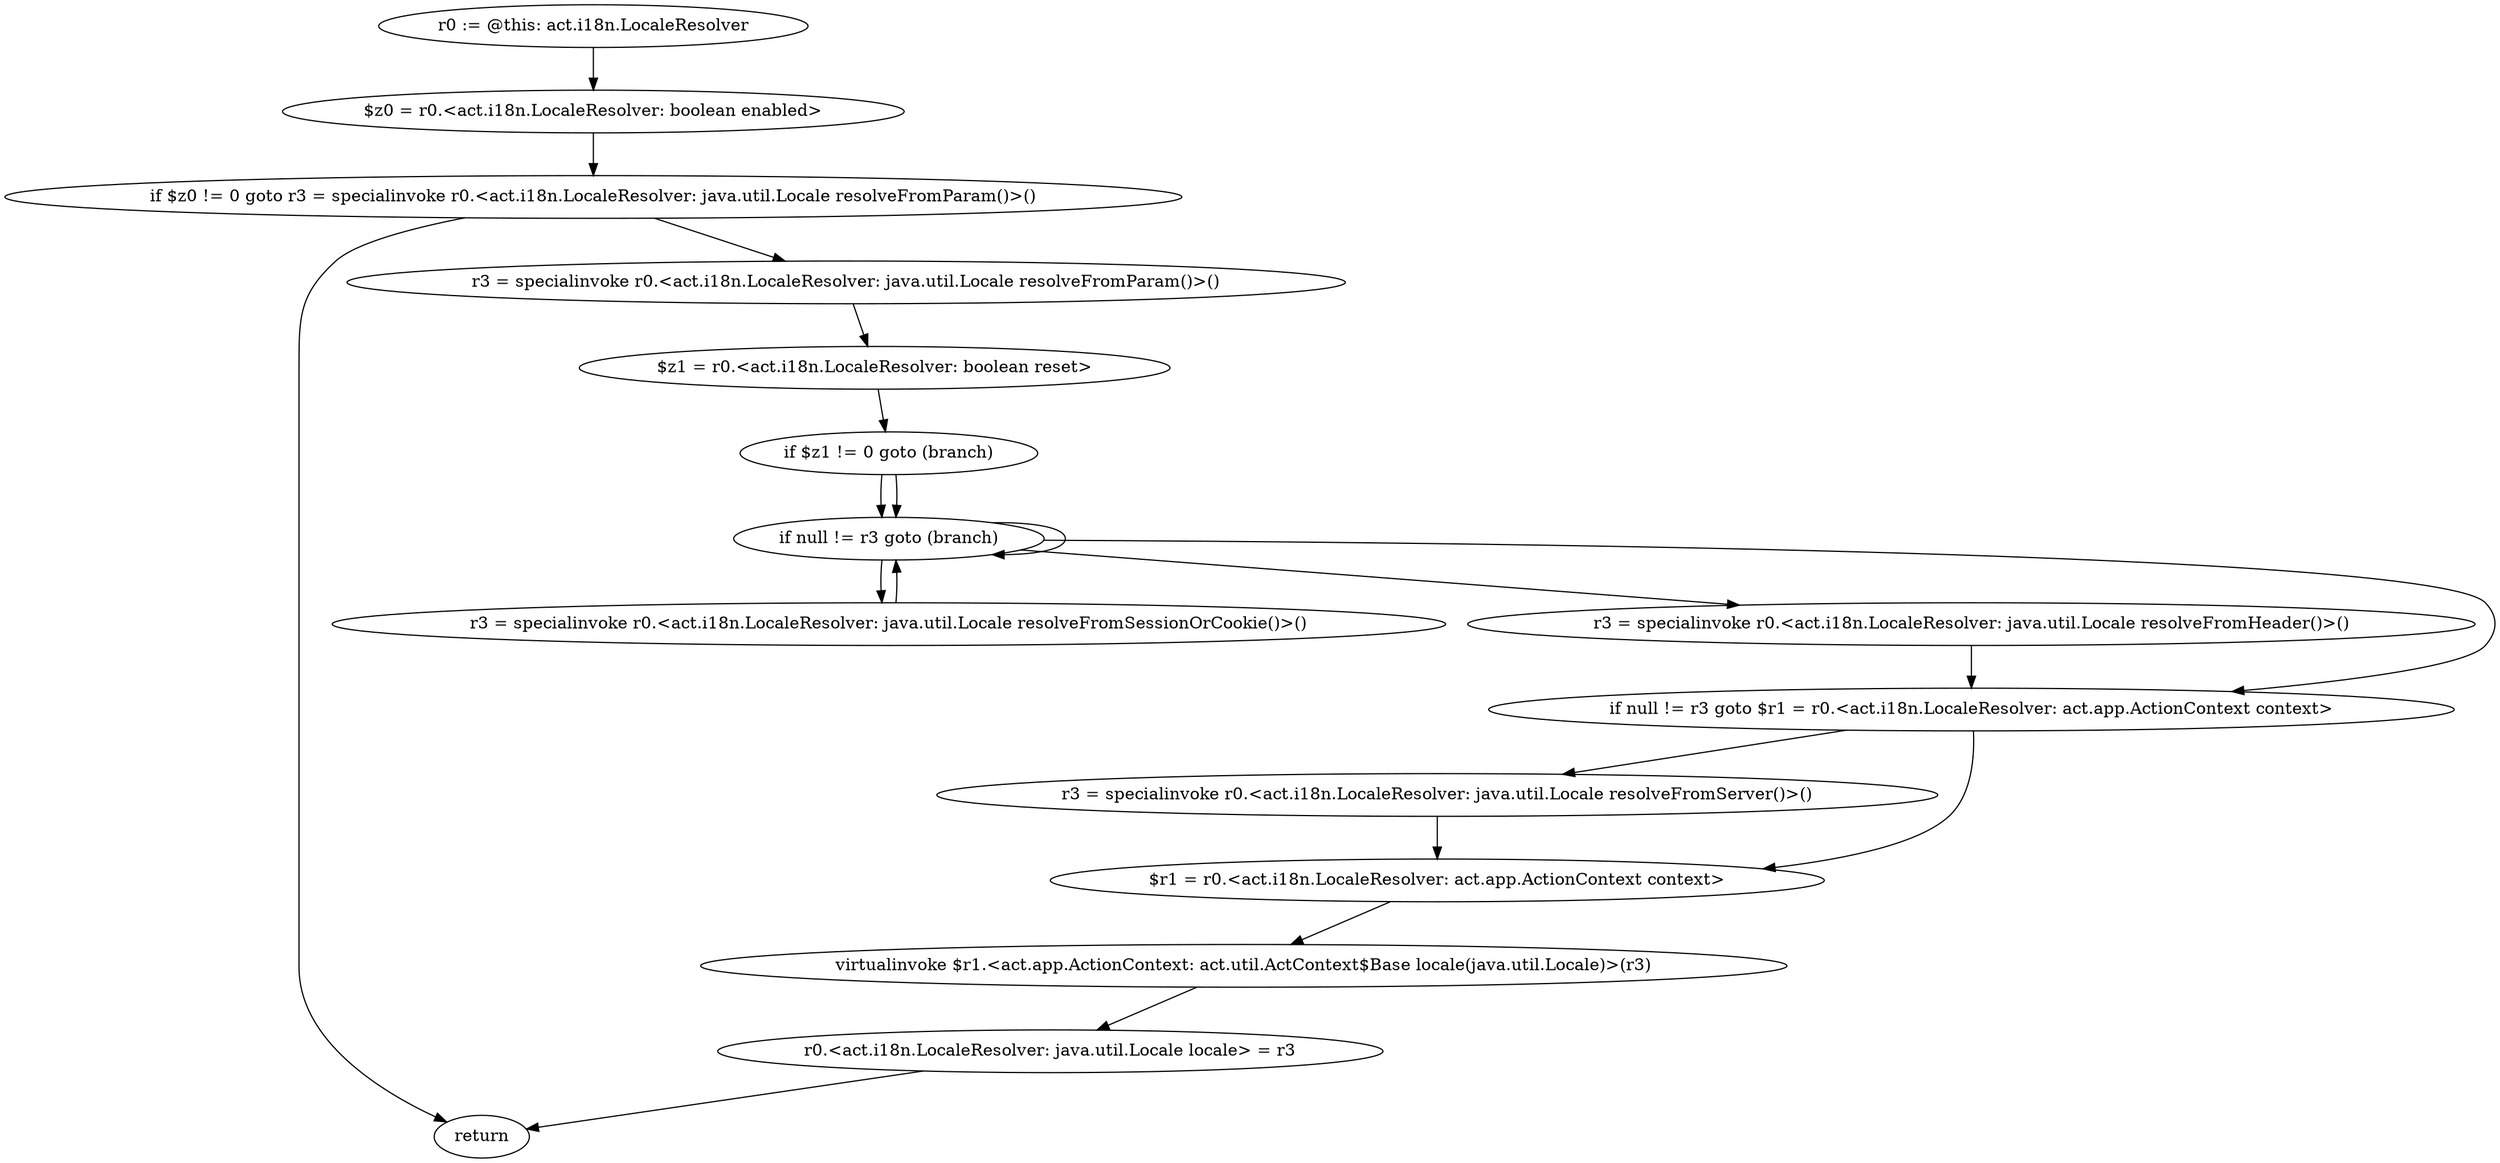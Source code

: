 digraph "unitGraph" {
    "r0 := @this: act.i18n.LocaleResolver"
    "$z0 = r0.<act.i18n.LocaleResolver: boolean enabled>"
    "if $z0 != 0 goto r3 = specialinvoke r0.<act.i18n.LocaleResolver: java.util.Locale resolveFromParam()>()"
    "return"
    "r3 = specialinvoke r0.<act.i18n.LocaleResolver: java.util.Locale resolveFromParam()>()"
    "$z1 = r0.<act.i18n.LocaleResolver: boolean reset>"
    "if $z1 != 0 goto (branch)"
    "if null != r3 goto (branch)"
    "r3 = specialinvoke r0.<act.i18n.LocaleResolver: java.util.Locale resolveFromSessionOrCookie()>()"
    "r3 = specialinvoke r0.<act.i18n.LocaleResolver: java.util.Locale resolveFromHeader()>()"
    "if null != r3 goto $r1 = r0.<act.i18n.LocaleResolver: act.app.ActionContext context>"
    "r3 = specialinvoke r0.<act.i18n.LocaleResolver: java.util.Locale resolveFromServer()>()"
    "$r1 = r0.<act.i18n.LocaleResolver: act.app.ActionContext context>"
    "virtualinvoke $r1.<act.app.ActionContext: act.util.ActContext$Base locale(java.util.Locale)>(r3)"
    "r0.<act.i18n.LocaleResolver: java.util.Locale locale> = r3"
    "r0 := @this: act.i18n.LocaleResolver"->"$z0 = r0.<act.i18n.LocaleResolver: boolean enabled>";
    "$z0 = r0.<act.i18n.LocaleResolver: boolean enabled>"->"if $z0 != 0 goto r3 = specialinvoke r0.<act.i18n.LocaleResolver: java.util.Locale resolveFromParam()>()";
    "if $z0 != 0 goto r3 = specialinvoke r0.<act.i18n.LocaleResolver: java.util.Locale resolveFromParam()>()"->"return";
    "if $z0 != 0 goto r3 = specialinvoke r0.<act.i18n.LocaleResolver: java.util.Locale resolveFromParam()>()"->"r3 = specialinvoke r0.<act.i18n.LocaleResolver: java.util.Locale resolveFromParam()>()";
    "r3 = specialinvoke r0.<act.i18n.LocaleResolver: java.util.Locale resolveFromParam()>()"->"$z1 = r0.<act.i18n.LocaleResolver: boolean reset>";
    "$z1 = r0.<act.i18n.LocaleResolver: boolean reset>"->"if $z1 != 0 goto (branch)";
    "if $z1 != 0 goto (branch)"->"if null != r3 goto (branch)";
    "if $z1 != 0 goto (branch)"->"if null != r3 goto (branch)";
    "if null != r3 goto (branch)"->"r3 = specialinvoke r0.<act.i18n.LocaleResolver: java.util.Locale resolveFromSessionOrCookie()>()";
    "if null != r3 goto (branch)"->"if null != r3 goto (branch)";
    "r3 = specialinvoke r0.<act.i18n.LocaleResolver: java.util.Locale resolveFromSessionOrCookie()>()"->"if null != r3 goto (branch)";
    "if null != r3 goto (branch)"->"r3 = specialinvoke r0.<act.i18n.LocaleResolver: java.util.Locale resolveFromHeader()>()";
    "if null != r3 goto (branch)"->"if null != r3 goto $r1 = r0.<act.i18n.LocaleResolver: act.app.ActionContext context>";
    "r3 = specialinvoke r0.<act.i18n.LocaleResolver: java.util.Locale resolveFromHeader()>()"->"if null != r3 goto $r1 = r0.<act.i18n.LocaleResolver: act.app.ActionContext context>";
    "if null != r3 goto $r1 = r0.<act.i18n.LocaleResolver: act.app.ActionContext context>"->"r3 = specialinvoke r0.<act.i18n.LocaleResolver: java.util.Locale resolveFromServer()>()";
    "if null != r3 goto $r1 = r0.<act.i18n.LocaleResolver: act.app.ActionContext context>"->"$r1 = r0.<act.i18n.LocaleResolver: act.app.ActionContext context>";
    "r3 = specialinvoke r0.<act.i18n.LocaleResolver: java.util.Locale resolveFromServer()>()"->"$r1 = r0.<act.i18n.LocaleResolver: act.app.ActionContext context>";
    "$r1 = r0.<act.i18n.LocaleResolver: act.app.ActionContext context>"->"virtualinvoke $r1.<act.app.ActionContext: act.util.ActContext$Base locale(java.util.Locale)>(r3)";
    "virtualinvoke $r1.<act.app.ActionContext: act.util.ActContext$Base locale(java.util.Locale)>(r3)"->"r0.<act.i18n.LocaleResolver: java.util.Locale locale> = r3";
    "r0.<act.i18n.LocaleResolver: java.util.Locale locale> = r3"->"return";
}
